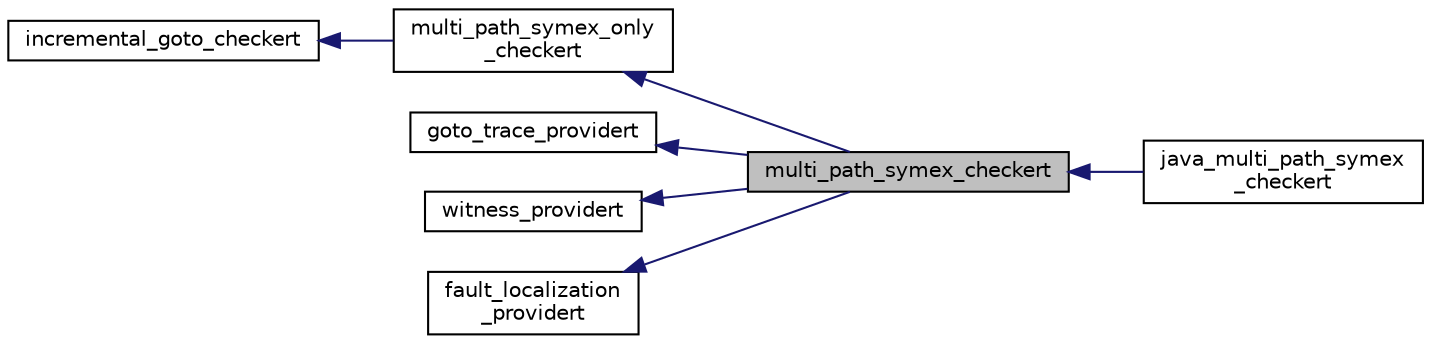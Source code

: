 digraph "multi_path_symex_checkert"
{
 // LATEX_PDF_SIZE
  bgcolor="transparent";
  edge [fontname="Helvetica",fontsize="10",labelfontname="Helvetica",labelfontsize="10"];
  node [fontname="Helvetica",fontsize="10",shape=record];
  rankdir="LR";
  Node1 [label="multi_path_symex_checkert",height=0.2,width=0.4,color="black", fillcolor="grey75", style="filled", fontcolor="black",tooltip="Performs a multi-path symbolic execution using goto-symex and calls a SAT/SMT solver to check the sta..."];
  Node2 -> Node1 [dir="back",color="midnightblue",fontsize="10",style="solid",fontname="Helvetica"];
  Node2 [label="multi_path_symex_only\l_checkert",height=0.2,width=0.4,color="black",URL="$classmulti__path__symex__only__checkert.html",tooltip=" "];
  Node3 -> Node2 [dir="back",color="midnightblue",fontsize="10",style="solid",fontname="Helvetica"];
  Node3 [label="incremental_goto_checkert",height=0.2,width=0.4,color="black",URL="$classincremental__goto__checkert.html",tooltip="An implementation of incremental_goto_checkert provides functionality for checking a set of propertie..."];
  Node4 -> Node1 [dir="back",color="midnightblue",fontsize="10",style="solid",fontname="Helvetica"];
  Node4 [label="goto_trace_providert",height=0.2,width=0.4,color="black",URL="$classgoto__trace__providert.html",tooltip="An implementation of incremental_goto_checkert may implement this interface to provide goto traces."];
  Node5 -> Node1 [dir="back",color="midnightblue",fontsize="10",style="solid",fontname="Helvetica"];
  Node5 [label="witness_providert",height=0.2,width=0.4,color="black",URL="$classwitness__providert.html",tooltip="An implementation of incremental_goto_checkert may implement this interface to provide GraphML witnes..."];
  Node6 -> Node1 [dir="back",color="midnightblue",fontsize="10",style="solid",fontname="Helvetica"];
  Node6 [label="fault_localization\l_providert",height=0.2,width=0.4,color="black",URL="$classfault__localization__providert.html",tooltip="An implementation of incremental_goto_checkert may implement this interface to provide fault localiza..."];
  Node1 -> Node7 [dir="back",color="midnightblue",fontsize="10",style="solid",fontname="Helvetica"];
  Node7 [label="java_multi_path_symex\l_checkert",height=0.2,width=0.4,color="black",URL="$classjava__multi__path__symex__checkert.html",tooltip=" "];
}
